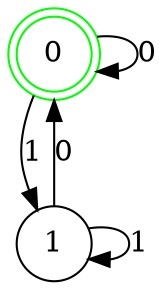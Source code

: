 digraph {
	node [color=green shape=doublecircle]
	0
	node [color=black shape=circle]
	1
	0 -> 0 [label=0]
	0 -> 1 [label=1]
	1 -> 0 [label=0]
	1 -> 1 [label=1]
}
